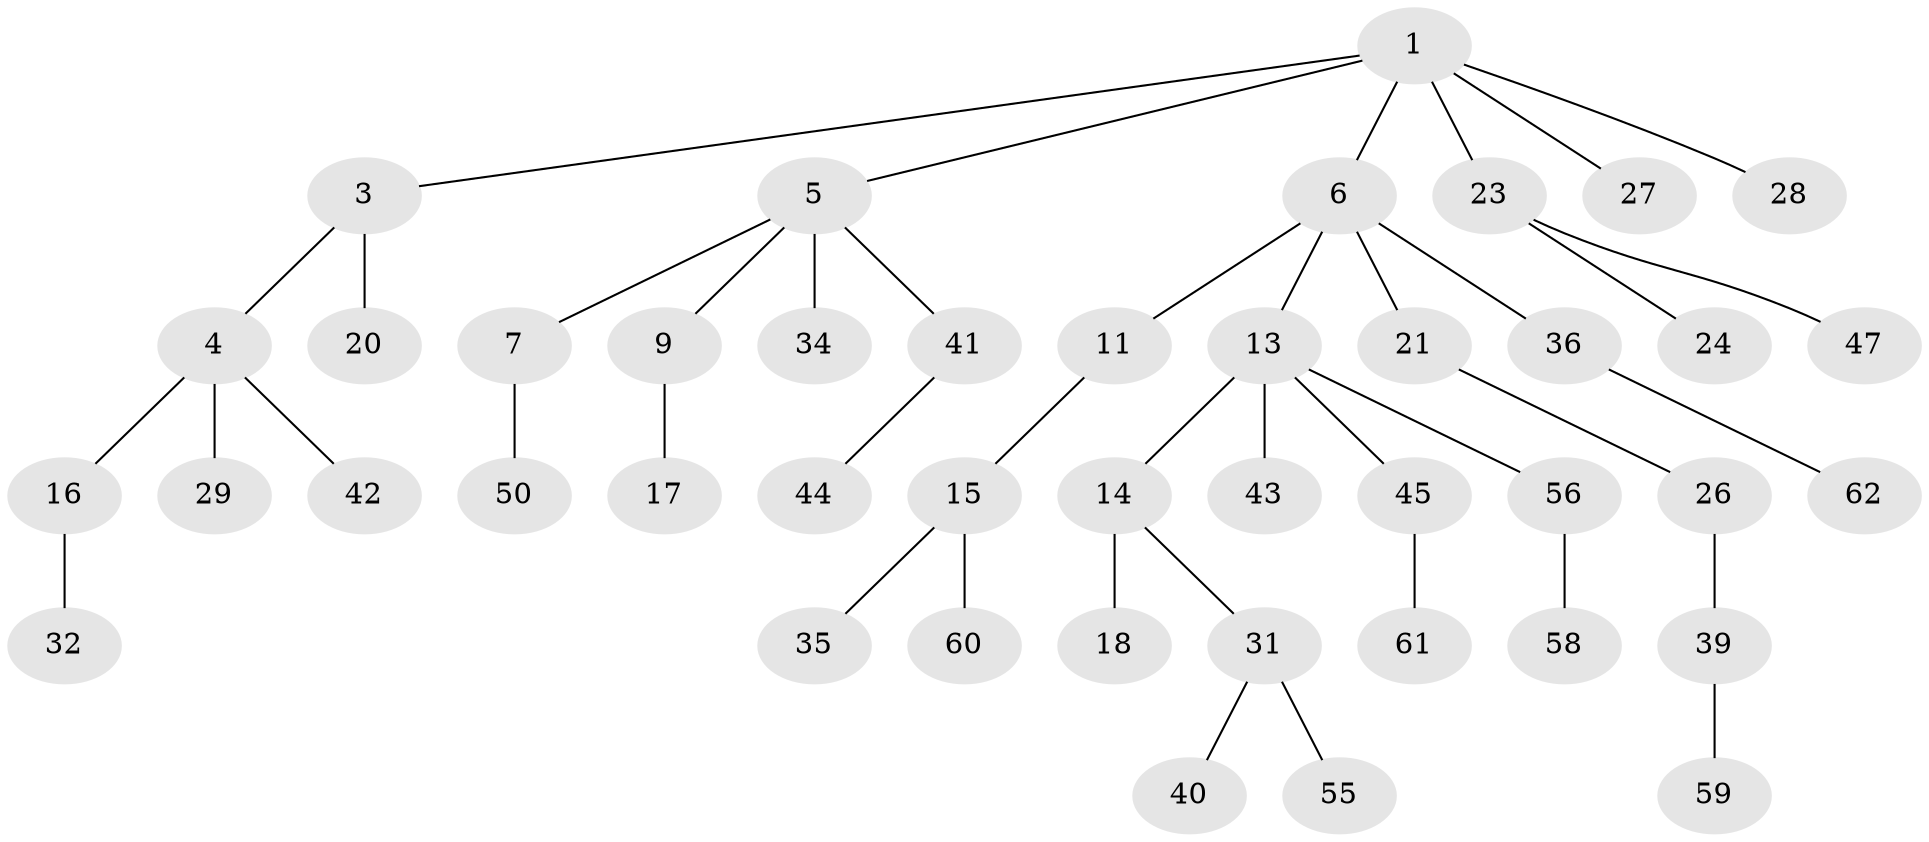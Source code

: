 // Generated by graph-tools (version 1.1) at 2025/24/03/03/25 07:24:05]
// undirected, 43 vertices, 42 edges
graph export_dot {
graph [start="1"]
  node [color=gray90,style=filled];
  1 [super="+2"];
  3 [super="+52"];
  4 [super="+10"];
  5 [super="+8"];
  6 [super="+25"];
  7 [super="+30"];
  9 [super="+12"];
  11 [super="+19"];
  13 [super="+46"];
  14;
  15 [super="+48"];
  16;
  17 [super="+22"];
  18 [super="+51"];
  20 [super="+49"];
  21;
  23 [super="+33"];
  24;
  26 [super="+38"];
  27 [super="+54"];
  28;
  29;
  31 [super="+37"];
  32;
  34;
  35;
  36;
  39 [super="+53"];
  40;
  41;
  42;
  43;
  44 [super="+57"];
  45;
  47;
  50;
  55;
  56;
  58;
  59;
  60;
  61;
  62;
  1 -- 5;
  1 -- 27;
  1 -- 28;
  1 -- 3;
  1 -- 6;
  1 -- 23;
  3 -- 4;
  3 -- 20;
  4 -- 42;
  4 -- 16;
  4 -- 29;
  5 -- 7;
  5 -- 9;
  5 -- 34;
  5 -- 41;
  6 -- 11;
  6 -- 13;
  6 -- 21;
  6 -- 36;
  7 -- 50;
  9 -- 17;
  11 -- 15;
  13 -- 14;
  13 -- 43;
  13 -- 45;
  13 -- 56;
  14 -- 18;
  14 -- 31;
  15 -- 35;
  15 -- 60;
  16 -- 32;
  21 -- 26;
  23 -- 24;
  23 -- 47;
  26 -- 39;
  31 -- 55;
  31 -- 40;
  36 -- 62;
  39 -- 59;
  41 -- 44;
  45 -- 61;
  56 -- 58;
}
